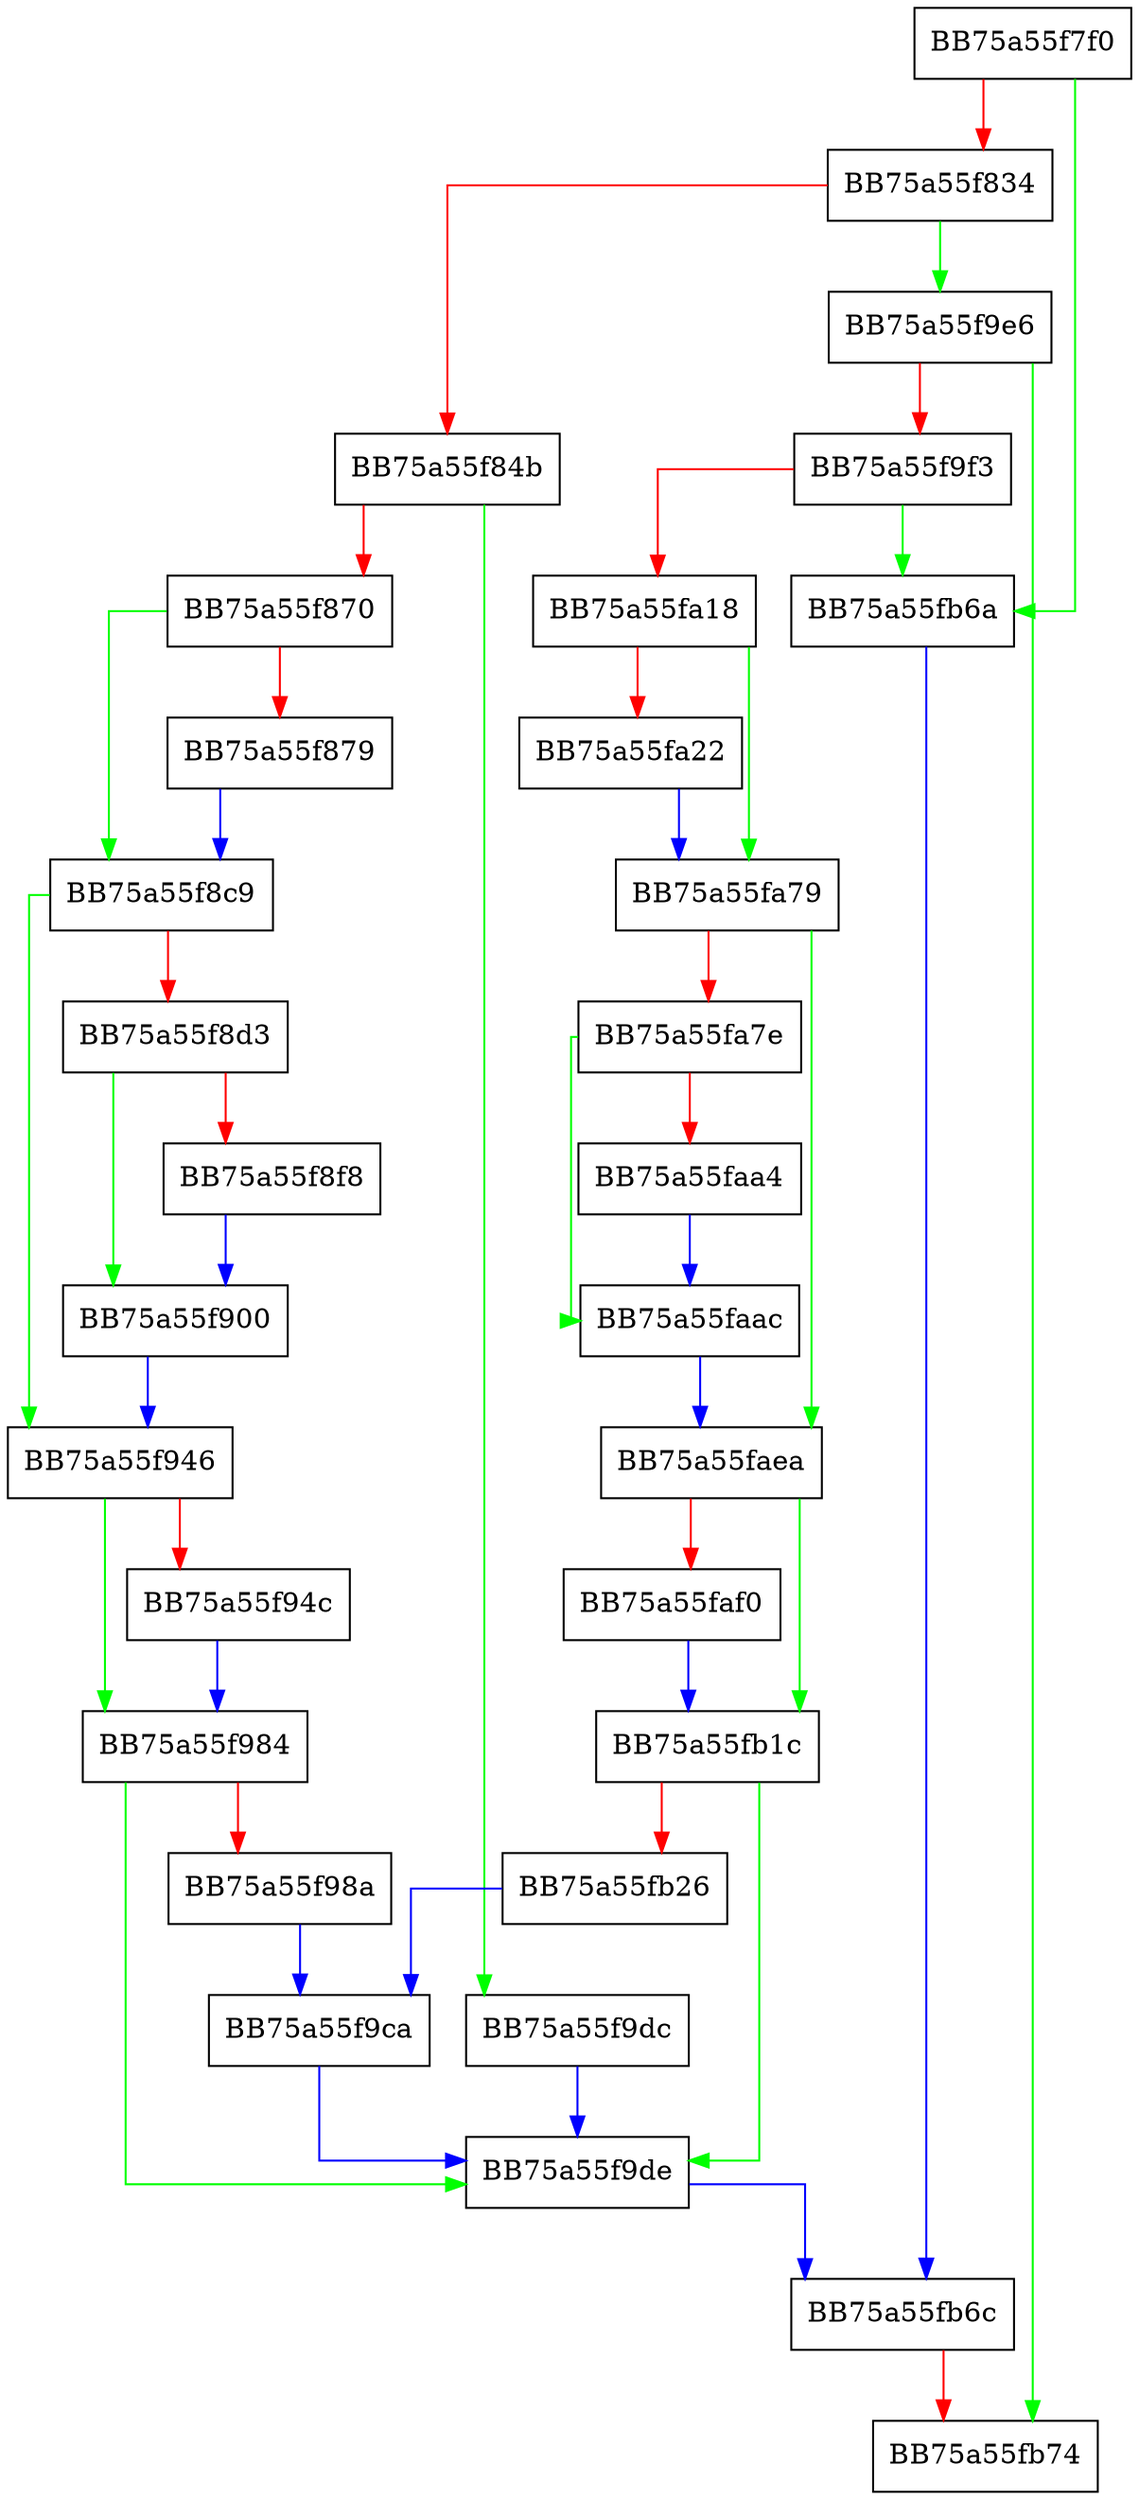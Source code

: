 digraph pe_SetThreadContext {
  node [shape="box"];
  graph [splines=ortho];
  BB75a55f7f0 -> BB75a55fb6a [color="green"];
  BB75a55f7f0 -> BB75a55f834 [color="red"];
  BB75a55f834 -> BB75a55f9e6 [color="green"];
  BB75a55f834 -> BB75a55f84b [color="red"];
  BB75a55f84b -> BB75a55f9dc [color="green"];
  BB75a55f84b -> BB75a55f870 [color="red"];
  BB75a55f870 -> BB75a55f8c9 [color="green"];
  BB75a55f870 -> BB75a55f879 [color="red"];
  BB75a55f879 -> BB75a55f8c9 [color="blue"];
  BB75a55f8c9 -> BB75a55f946 [color="green"];
  BB75a55f8c9 -> BB75a55f8d3 [color="red"];
  BB75a55f8d3 -> BB75a55f900 [color="green"];
  BB75a55f8d3 -> BB75a55f8f8 [color="red"];
  BB75a55f8f8 -> BB75a55f900 [color="blue"];
  BB75a55f900 -> BB75a55f946 [color="blue"];
  BB75a55f946 -> BB75a55f984 [color="green"];
  BB75a55f946 -> BB75a55f94c [color="red"];
  BB75a55f94c -> BB75a55f984 [color="blue"];
  BB75a55f984 -> BB75a55f9de [color="green"];
  BB75a55f984 -> BB75a55f98a [color="red"];
  BB75a55f98a -> BB75a55f9ca [color="blue"];
  BB75a55f9ca -> BB75a55f9de [color="blue"];
  BB75a55f9dc -> BB75a55f9de [color="blue"];
  BB75a55f9de -> BB75a55fb6c [color="blue"];
  BB75a55f9e6 -> BB75a55fb74 [color="green"];
  BB75a55f9e6 -> BB75a55f9f3 [color="red"];
  BB75a55f9f3 -> BB75a55fb6a [color="green"];
  BB75a55f9f3 -> BB75a55fa18 [color="red"];
  BB75a55fa18 -> BB75a55fa79 [color="green"];
  BB75a55fa18 -> BB75a55fa22 [color="red"];
  BB75a55fa22 -> BB75a55fa79 [color="blue"];
  BB75a55fa79 -> BB75a55faea [color="green"];
  BB75a55fa79 -> BB75a55fa7e [color="red"];
  BB75a55fa7e -> BB75a55faac [color="green"];
  BB75a55fa7e -> BB75a55faa4 [color="red"];
  BB75a55faa4 -> BB75a55faac [color="blue"];
  BB75a55faac -> BB75a55faea [color="blue"];
  BB75a55faea -> BB75a55fb1c [color="green"];
  BB75a55faea -> BB75a55faf0 [color="red"];
  BB75a55faf0 -> BB75a55fb1c [color="blue"];
  BB75a55fb1c -> BB75a55f9de [color="green"];
  BB75a55fb1c -> BB75a55fb26 [color="red"];
  BB75a55fb26 -> BB75a55f9ca [color="blue"];
  BB75a55fb6a -> BB75a55fb6c [color="blue"];
  BB75a55fb6c -> BB75a55fb74 [color="red"];
}